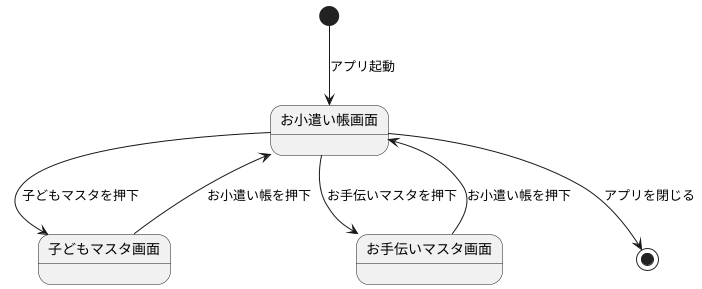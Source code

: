 @startuml
'画面定義
state "お小遣い帳画面" as Okozukai
state "子どもマスタ画面" as ChildrenMaster
state "お手伝いマスタ画面" as OtetudaiMaster

'画面遷移定義
[*] --> Okozukai: アプリ起動
Okozukai --> [*]: アプリを閉じる

Okozukai --> ChildrenMaster: 子どもマスタを押下
ChildrenMaster --> Okozukai: お小遣い帳を押下

Okozukai --> OtetudaiMaster: お手伝いマスタを押下
OtetudaiMaster --> Okozukai: お小遣い帳を押下
@enduml